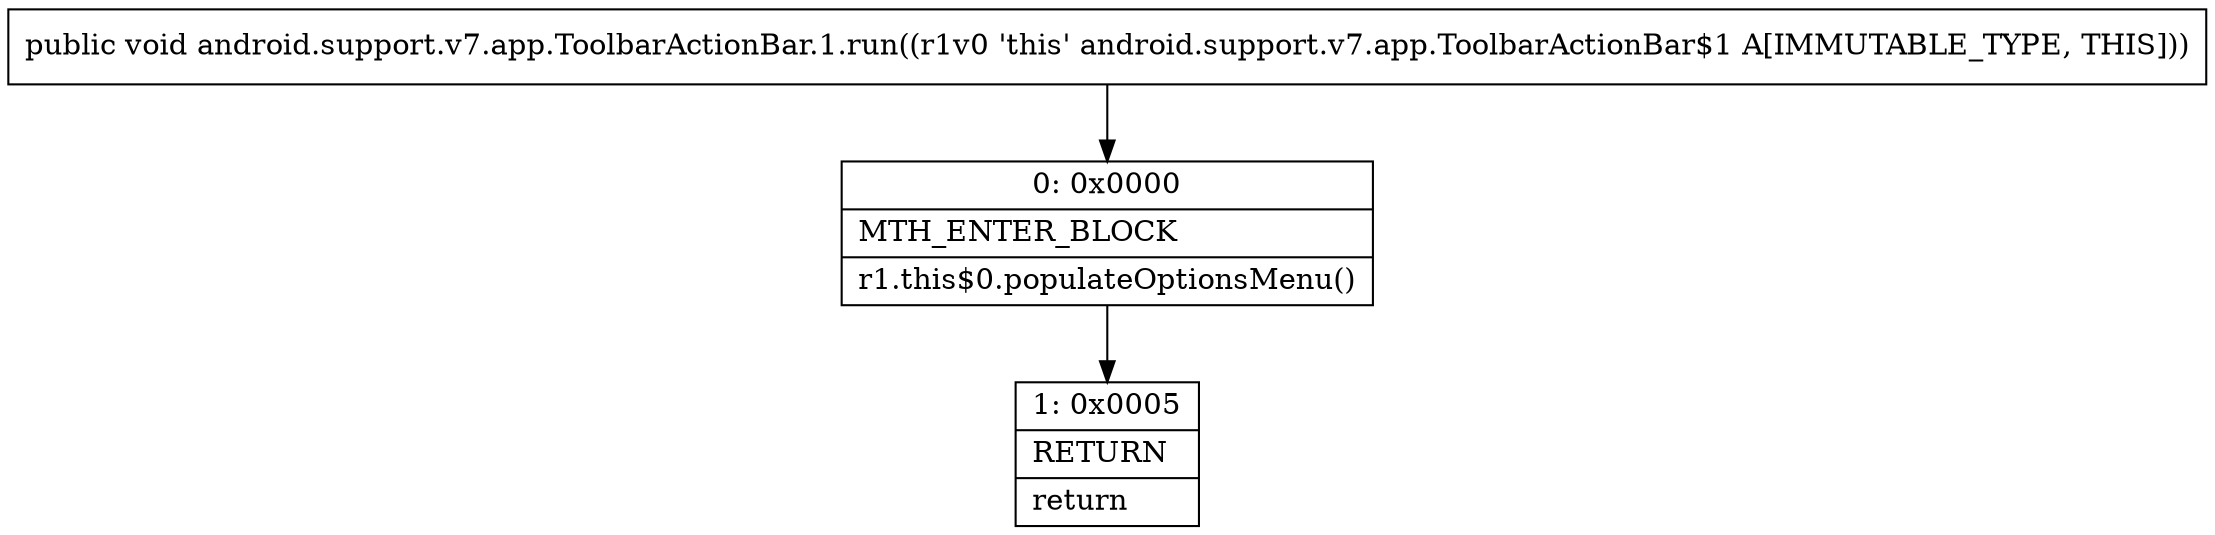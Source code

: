 digraph "CFG forandroid.support.v7.app.ToolbarActionBar.1.run()V" {
Node_0 [shape=record,label="{0\:\ 0x0000|MTH_ENTER_BLOCK\l|r1.this$0.populateOptionsMenu()\l}"];
Node_1 [shape=record,label="{1\:\ 0x0005|RETURN\l|return\l}"];
MethodNode[shape=record,label="{public void android.support.v7.app.ToolbarActionBar.1.run((r1v0 'this' android.support.v7.app.ToolbarActionBar$1 A[IMMUTABLE_TYPE, THIS])) }"];
MethodNode -> Node_0;
Node_0 -> Node_1;
}

